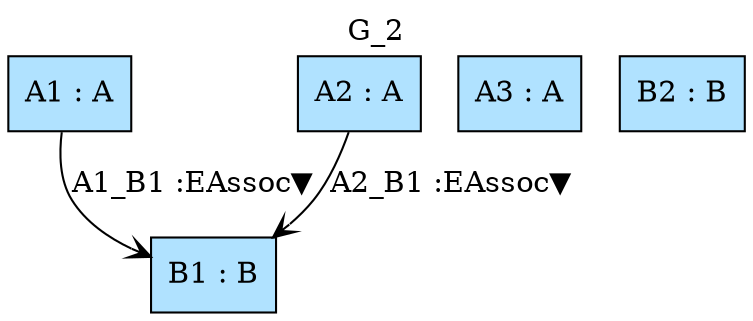 digraph {graph[label=G_2,labelloc=tl,labelfontsize=12];
"A1"[shape=box,fillcolor=lightskyblue1,style = filled,label="A1 : A"];
"A2"[shape=box,fillcolor=lightskyblue1,style = filled,label="A2 : A"];
"A3"[shape=box,fillcolor=lightskyblue1,style = filled,label="A3 : A"];
"B1"[shape=box,fillcolor=lightskyblue1,style = filled,label="B1 : B"];
"B2"[shape=box,fillcolor=lightskyblue1,style = filled,label="B2 : B"];

"A1"->"B1"[label="A1_B1 :EAssoc▼",arrowhead=vee];
"A2"->"B1"[label="A2_B1 :EAssoc▼",arrowhead=vee];
}